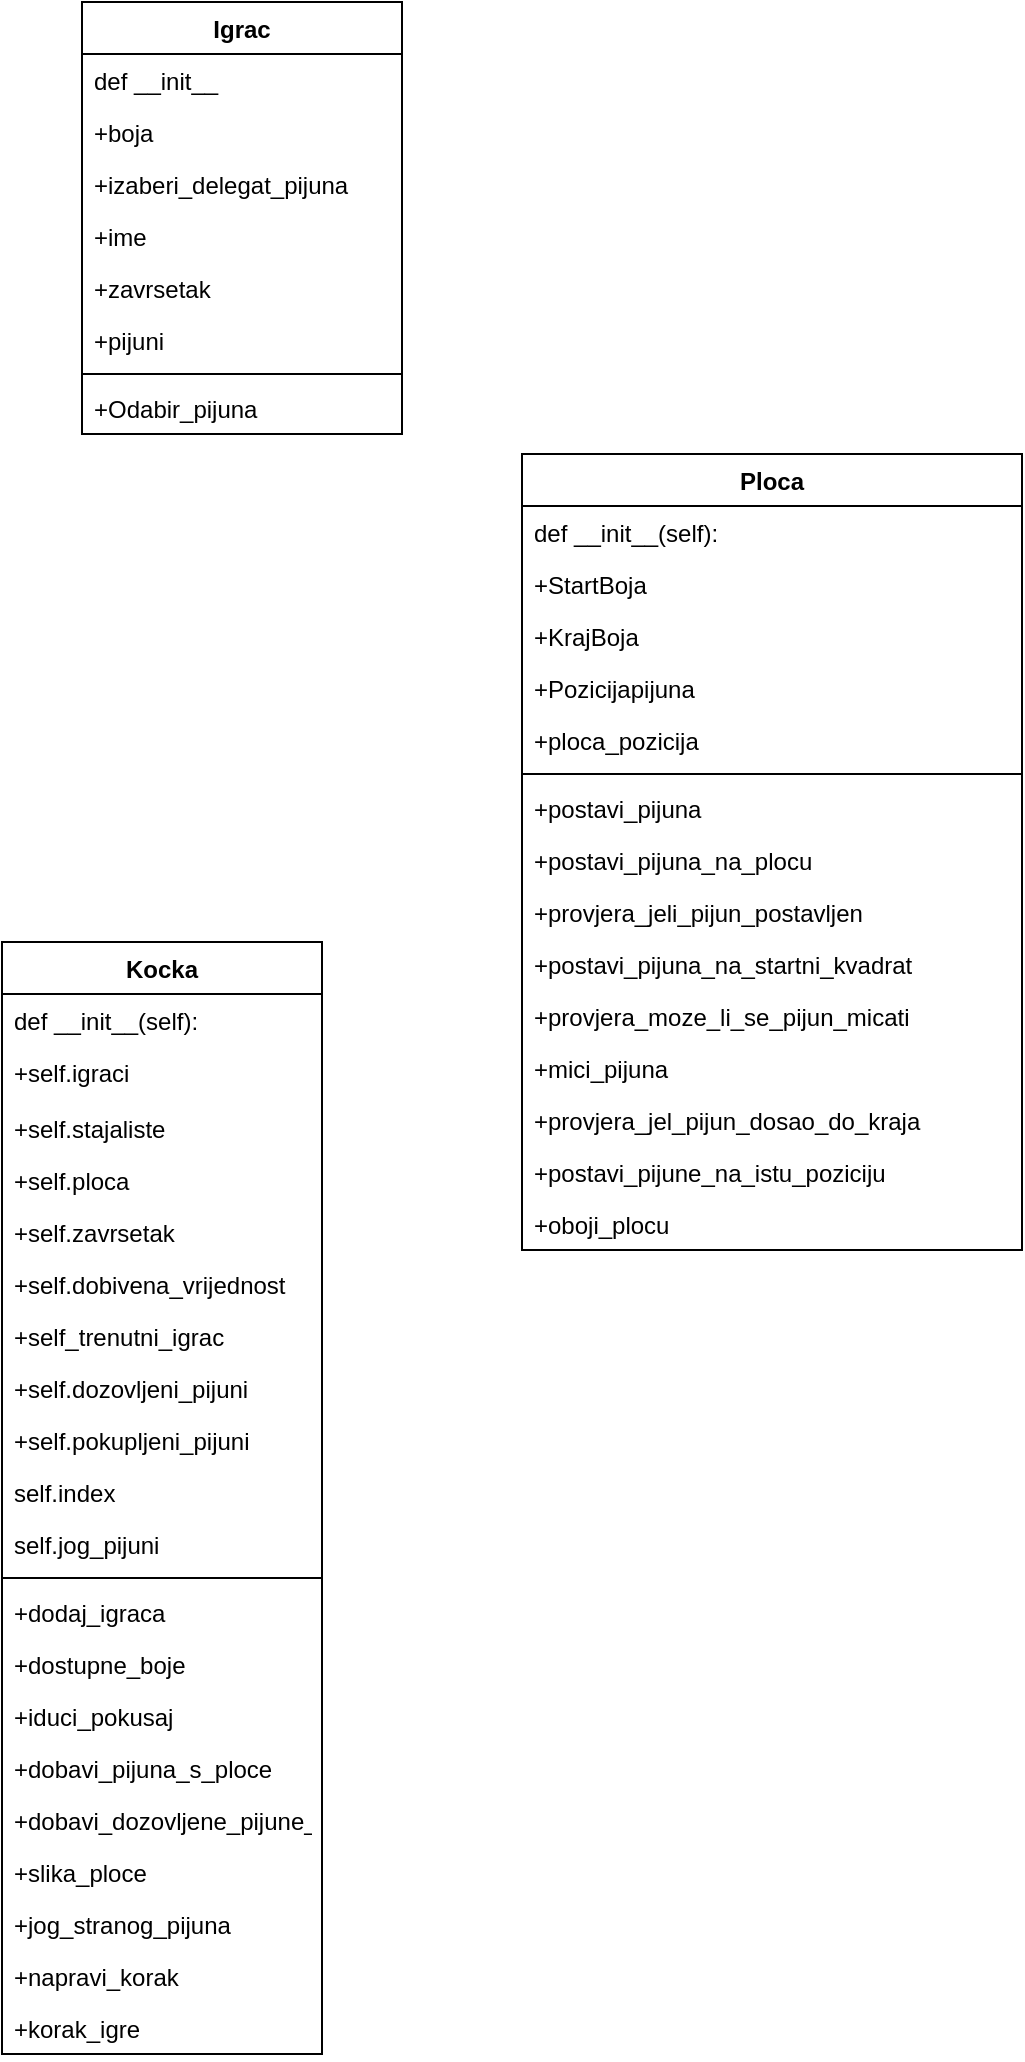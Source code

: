 <mxfile version="14.2.6" type="github" pages="3">
  <diagram id="_c5UoDet7S7U7oNL-fHp" name="UML">
    <mxGraphModel dx="1271" dy="689" grid="1" gridSize="10" guides="1" tooltips="1" connect="1" arrows="1" fold="1" page="1" pageScale="1" pageWidth="827" pageHeight="1169" math="0" shadow="0">
      <root>
        <mxCell id="0" />
        <mxCell id="1" parent="0" />
        <mxCell id="5Lk-2WCluk9JZzfyR8hW-23" value="Ploca" style="swimlane;fontStyle=1;align=center;verticalAlign=top;childLayout=stackLayout;horizontal=1;startSize=26;horizontalStack=0;resizeParent=1;resizeParentMax=0;resizeLast=0;collapsible=1;marginBottom=0;" vertex="1" parent="1">
          <mxGeometry x="380" y="386" width="250" height="398" as="geometry" />
        </mxCell>
        <mxCell id="5Lk-2WCluk9JZzfyR8hW-24" value="def __init__(self):&#xa;" style="text;strokeColor=none;fillColor=none;align=left;verticalAlign=top;spacingLeft=4;spacingRight=4;overflow=hidden;rotatable=0;points=[[0,0.5],[1,0.5]];portConstraint=eastwest;" vertex="1" parent="5Lk-2WCluk9JZzfyR8hW-23">
          <mxGeometry y="26" width="250" height="26" as="geometry" />
        </mxCell>
        <mxCell id="5Lk-2WCluk9JZzfyR8hW-48" value="+StartBoja" style="text;strokeColor=none;fillColor=none;align=left;verticalAlign=top;spacingLeft=4;spacingRight=4;overflow=hidden;rotatable=0;points=[[0,0.5],[1,0.5]];portConstraint=eastwest;" vertex="1" parent="5Lk-2WCluk9JZzfyR8hW-23">
          <mxGeometry y="52" width="250" height="26" as="geometry" />
        </mxCell>
        <mxCell id="5Lk-2WCluk9JZzfyR8hW-49" value="+KrajBoja" style="text;strokeColor=none;fillColor=none;align=left;verticalAlign=top;spacingLeft=4;spacingRight=4;overflow=hidden;rotatable=0;points=[[0,0.5],[1,0.5]];portConstraint=eastwest;" vertex="1" parent="5Lk-2WCluk9JZzfyR8hW-23">
          <mxGeometry y="78" width="250" height="26" as="geometry" />
        </mxCell>
        <mxCell id="5Lk-2WCluk9JZzfyR8hW-50" value="+Pozicijapijuna" style="text;strokeColor=none;fillColor=none;align=left;verticalAlign=top;spacingLeft=4;spacingRight=4;overflow=hidden;rotatable=0;points=[[0,0.5],[1,0.5]];portConstraint=eastwest;" vertex="1" parent="5Lk-2WCluk9JZzfyR8hW-23">
          <mxGeometry y="104" width="250" height="26" as="geometry" />
        </mxCell>
        <mxCell id="5Lk-2WCluk9JZzfyR8hW-51" value="+ploca_pozicija" style="text;strokeColor=none;fillColor=none;align=left;verticalAlign=top;spacingLeft=4;spacingRight=4;overflow=hidden;rotatable=0;points=[[0,0.5],[1,0.5]];portConstraint=eastwest;" vertex="1" parent="5Lk-2WCluk9JZzfyR8hW-23">
          <mxGeometry y="130" width="250" height="26" as="geometry" />
        </mxCell>
        <mxCell id="5Lk-2WCluk9JZzfyR8hW-25" value="" style="line;strokeWidth=1;fillColor=none;align=left;verticalAlign=middle;spacingTop=-1;spacingLeft=3;spacingRight=3;rotatable=0;labelPosition=right;points=[];portConstraint=eastwest;" vertex="1" parent="5Lk-2WCluk9JZzfyR8hW-23">
          <mxGeometry y="156" width="250" height="8" as="geometry" />
        </mxCell>
        <mxCell id="5Lk-2WCluk9JZzfyR8hW-32" value="+postavi_pijuna" style="text;strokeColor=none;fillColor=none;align=left;verticalAlign=top;spacingLeft=4;spacingRight=4;overflow=hidden;rotatable=0;points=[[0,0.5],[1,0.5]];portConstraint=eastwest;" vertex="1" parent="5Lk-2WCluk9JZzfyR8hW-23">
          <mxGeometry y="164" width="250" height="26" as="geometry" />
        </mxCell>
        <mxCell id="5Lk-2WCluk9JZzfyR8hW-26" value="+postavi_pijuna_na_plocu" style="text;strokeColor=none;fillColor=none;align=left;verticalAlign=top;spacingLeft=4;spacingRight=4;overflow=hidden;rotatable=0;points=[[0,0.5],[1,0.5]];portConstraint=eastwest;" vertex="1" parent="5Lk-2WCluk9JZzfyR8hW-23">
          <mxGeometry y="190" width="250" height="26" as="geometry" />
        </mxCell>
        <mxCell id="5Lk-2WCluk9JZzfyR8hW-27" value="+provjera_jeli_pijun_postavljen&#xa;" style="text;strokeColor=none;fillColor=none;align=left;verticalAlign=top;spacingLeft=4;spacingRight=4;overflow=hidden;rotatable=0;points=[[0,0.5],[1,0.5]];portConstraint=eastwest;" vertex="1" parent="5Lk-2WCluk9JZzfyR8hW-23">
          <mxGeometry y="216" width="250" height="26" as="geometry" />
        </mxCell>
        <mxCell id="5Lk-2WCluk9JZzfyR8hW-29" value="+postavi_pijuna_na_startni_kvadrat" style="text;strokeColor=none;fillColor=none;align=left;verticalAlign=top;spacingLeft=4;spacingRight=4;overflow=hidden;rotatable=0;points=[[0,0.5],[1,0.5]];portConstraint=eastwest;" vertex="1" parent="5Lk-2WCluk9JZzfyR8hW-23">
          <mxGeometry y="242" width="250" height="26" as="geometry" />
        </mxCell>
        <mxCell id="5Lk-2WCluk9JZzfyR8hW-30" value="+provjera_moze_li_se_pijun_micati" style="text;strokeColor=none;fillColor=none;align=left;verticalAlign=top;spacingLeft=4;spacingRight=4;overflow=hidden;rotatable=0;points=[[0,0.5],[1,0.5]];portConstraint=eastwest;" vertex="1" parent="5Lk-2WCluk9JZzfyR8hW-23">
          <mxGeometry y="268" width="250" height="26" as="geometry" />
        </mxCell>
        <mxCell id="5Lk-2WCluk9JZzfyR8hW-31" value="+mici_pijuna" style="text;strokeColor=none;fillColor=none;align=left;verticalAlign=top;spacingLeft=4;spacingRight=4;overflow=hidden;rotatable=0;points=[[0,0.5],[1,0.5]];portConstraint=eastwest;" vertex="1" parent="5Lk-2WCluk9JZzfyR8hW-23">
          <mxGeometry y="294" width="250" height="26" as="geometry" />
        </mxCell>
        <mxCell id="5Lk-2WCluk9JZzfyR8hW-33" value="+provjera_jel_pijun_dosao_do_kraja" style="text;strokeColor=none;fillColor=none;align=left;verticalAlign=top;spacingLeft=4;spacingRight=4;overflow=hidden;rotatable=0;points=[[0,0.5],[1,0.5]];portConstraint=eastwest;" vertex="1" parent="5Lk-2WCluk9JZzfyR8hW-23">
          <mxGeometry y="320" width="250" height="26" as="geometry" />
        </mxCell>
        <mxCell id="5Lk-2WCluk9JZzfyR8hW-34" value="+postavi_pijune_na_istu_poziciju" style="text;strokeColor=none;fillColor=none;align=left;verticalAlign=top;spacingLeft=4;spacingRight=4;overflow=hidden;rotatable=0;points=[[0,0.5],[1,0.5]];portConstraint=eastwest;" vertex="1" parent="5Lk-2WCluk9JZzfyR8hW-23">
          <mxGeometry y="346" width="250" height="26" as="geometry" />
        </mxCell>
        <mxCell id="5Lk-2WCluk9JZzfyR8hW-35" value="+oboji_plocu&#xa;" style="text;strokeColor=none;fillColor=none;align=left;verticalAlign=top;spacingLeft=4;spacingRight=4;overflow=hidden;rotatable=0;points=[[0,0.5],[1,0.5]];portConstraint=eastwest;" vertex="1" parent="5Lk-2WCluk9JZzfyR8hW-23">
          <mxGeometry y="372" width="250" height="26" as="geometry" />
        </mxCell>
        <mxCell id="5Lk-2WCluk9JZzfyR8hW-53" value="Igrac" style="swimlane;fontStyle=1;align=center;verticalAlign=top;childLayout=stackLayout;horizontal=1;startSize=26;horizontalStack=0;resizeParent=1;resizeParentMax=0;resizeLast=0;collapsible=1;marginBottom=0;" vertex="1" parent="1">
          <mxGeometry x="160" y="160" width="160" height="216" as="geometry" />
        </mxCell>
        <mxCell id="5Lk-2WCluk9JZzfyR8hW-54" value="def __init__&#xa;" style="text;strokeColor=none;fillColor=none;align=left;verticalAlign=top;spacingLeft=4;spacingRight=4;overflow=hidden;rotatable=0;points=[[0,0.5],[1,0.5]];portConstraint=eastwest;" vertex="1" parent="5Lk-2WCluk9JZzfyR8hW-53">
          <mxGeometry y="26" width="160" height="26" as="geometry" />
        </mxCell>
        <mxCell id="5Lk-2WCluk9JZzfyR8hW-57" value="+boja" style="text;strokeColor=none;fillColor=none;align=left;verticalAlign=top;spacingLeft=4;spacingRight=4;overflow=hidden;rotatable=0;points=[[0,0.5],[1,0.5]];portConstraint=eastwest;" vertex="1" parent="5Lk-2WCluk9JZzfyR8hW-53">
          <mxGeometry y="52" width="160" height="26" as="geometry" />
        </mxCell>
        <mxCell id="5Lk-2WCluk9JZzfyR8hW-58" value="+izaberi_delegat_pijuna" style="text;strokeColor=none;fillColor=none;align=left;verticalAlign=top;spacingLeft=4;spacingRight=4;overflow=hidden;rotatable=0;points=[[0,0.5],[1,0.5]];portConstraint=eastwest;" vertex="1" parent="5Lk-2WCluk9JZzfyR8hW-53">
          <mxGeometry y="78" width="160" height="26" as="geometry" />
        </mxCell>
        <mxCell id="5Lk-2WCluk9JZzfyR8hW-59" value="+ime" style="text;strokeColor=none;fillColor=none;align=left;verticalAlign=top;spacingLeft=4;spacingRight=4;overflow=hidden;rotatable=0;points=[[0,0.5],[1,0.5]];portConstraint=eastwest;" vertex="1" parent="5Lk-2WCluk9JZzfyR8hW-53">
          <mxGeometry y="104" width="160" height="26" as="geometry" />
        </mxCell>
        <mxCell id="5Lk-2WCluk9JZzfyR8hW-60" value="+zavrsetak" style="text;strokeColor=none;fillColor=none;align=left;verticalAlign=top;spacingLeft=4;spacingRight=4;overflow=hidden;rotatable=0;points=[[0,0.5],[1,0.5]];portConstraint=eastwest;" vertex="1" parent="5Lk-2WCluk9JZzfyR8hW-53">
          <mxGeometry y="130" width="160" height="26" as="geometry" />
        </mxCell>
        <mxCell id="5Lk-2WCluk9JZzfyR8hW-61" value="+pijuni" style="text;strokeColor=none;fillColor=none;align=left;verticalAlign=top;spacingLeft=4;spacingRight=4;overflow=hidden;rotatable=0;points=[[0,0.5],[1,0.5]];portConstraint=eastwest;" vertex="1" parent="5Lk-2WCluk9JZzfyR8hW-53">
          <mxGeometry y="156" width="160" height="26" as="geometry" />
        </mxCell>
        <mxCell id="5Lk-2WCluk9JZzfyR8hW-55" value="" style="line;strokeWidth=1;fillColor=none;align=left;verticalAlign=middle;spacingTop=-1;spacingLeft=3;spacingRight=3;rotatable=0;labelPosition=right;points=[];portConstraint=eastwest;" vertex="1" parent="5Lk-2WCluk9JZzfyR8hW-53">
          <mxGeometry y="182" width="160" height="8" as="geometry" />
        </mxCell>
        <mxCell id="5Lk-2WCluk9JZzfyR8hW-56" value="+Odabir_pijuna" style="text;strokeColor=none;fillColor=none;align=left;verticalAlign=top;spacingLeft=4;spacingRight=4;overflow=hidden;rotatable=0;points=[[0,0.5],[1,0.5]];portConstraint=eastwest;" vertex="1" parent="5Lk-2WCluk9JZzfyR8hW-53">
          <mxGeometry y="190" width="160" height="26" as="geometry" />
        </mxCell>
        <mxCell id="5Lk-2WCluk9JZzfyR8hW-62" value="Kocka" style="swimlane;fontStyle=1;align=center;verticalAlign=top;childLayout=stackLayout;horizontal=1;startSize=26;horizontalStack=0;resizeParent=1;resizeParentMax=0;resizeLast=0;collapsible=1;marginBottom=0;" vertex="1" parent="1">
          <mxGeometry x="120" y="630" width="160" height="556" as="geometry" />
        </mxCell>
        <mxCell id="5Lk-2WCluk9JZzfyR8hW-63" value="def __init__(self):&#xa;" style="text;strokeColor=none;fillColor=none;align=left;verticalAlign=top;spacingLeft=4;spacingRight=4;overflow=hidden;rotatable=0;points=[[0,0.5],[1,0.5]];portConstraint=eastwest;" vertex="1" parent="5Lk-2WCluk9JZzfyR8hW-62">
          <mxGeometry y="26" width="160" height="26" as="geometry" />
        </mxCell>
        <mxCell id="5Lk-2WCluk9JZzfyR8hW-66" value="+self.igraci" style="text;strokeColor=none;fillColor=none;align=left;verticalAlign=top;spacingLeft=4;spacingRight=4;overflow=hidden;rotatable=0;points=[[0,0.5],[1,0.5]];portConstraint=eastwest;" vertex="1" parent="5Lk-2WCluk9JZzfyR8hW-62">
          <mxGeometry y="52" width="160" height="28" as="geometry" />
        </mxCell>
        <mxCell id="5Lk-2WCluk9JZzfyR8hW-67" value="+self.stajaliste" style="text;strokeColor=none;fillColor=none;align=left;verticalAlign=top;spacingLeft=4;spacingRight=4;overflow=hidden;rotatable=0;points=[[0,0.5],[1,0.5]];portConstraint=eastwest;" vertex="1" parent="5Lk-2WCluk9JZzfyR8hW-62">
          <mxGeometry y="80" width="160" height="26" as="geometry" />
        </mxCell>
        <mxCell id="5Lk-2WCluk9JZzfyR8hW-77" value="+self.ploca" style="text;strokeColor=none;fillColor=none;align=left;verticalAlign=top;spacingLeft=4;spacingRight=4;overflow=hidden;rotatable=0;points=[[0,0.5],[1,0.5]];portConstraint=eastwest;" vertex="1" parent="5Lk-2WCluk9JZzfyR8hW-62">
          <mxGeometry y="106" width="160" height="26" as="geometry" />
        </mxCell>
        <mxCell id="5Lk-2WCluk9JZzfyR8hW-68" value="+self.zavrsetak" style="text;strokeColor=none;fillColor=none;align=left;verticalAlign=top;spacingLeft=4;spacingRight=4;overflow=hidden;rotatable=0;points=[[0,0.5],[1,0.5]];portConstraint=eastwest;" vertex="1" parent="5Lk-2WCluk9JZzfyR8hW-62">
          <mxGeometry y="132" width="160" height="26" as="geometry" />
        </mxCell>
        <mxCell id="5Lk-2WCluk9JZzfyR8hW-69" value="+self.dobivena_vrijednost" style="text;strokeColor=none;fillColor=none;align=left;verticalAlign=top;spacingLeft=4;spacingRight=4;overflow=hidden;rotatable=0;points=[[0,0.5],[1,0.5]];portConstraint=eastwest;" vertex="1" parent="5Lk-2WCluk9JZzfyR8hW-62">
          <mxGeometry y="158" width="160" height="26" as="geometry" />
        </mxCell>
        <mxCell id="5Lk-2WCluk9JZzfyR8hW-70" value="+self_trenutni_igrac" style="text;strokeColor=none;fillColor=none;align=left;verticalAlign=top;spacingLeft=4;spacingRight=4;overflow=hidden;rotatable=0;points=[[0,0.5],[1,0.5]];portConstraint=eastwest;" vertex="1" parent="5Lk-2WCluk9JZzfyR8hW-62">
          <mxGeometry y="184" width="160" height="26" as="geometry" />
        </mxCell>
        <mxCell id="5Lk-2WCluk9JZzfyR8hW-71" value="+self.dozovljeni_pijuni" style="text;strokeColor=none;fillColor=none;align=left;verticalAlign=top;spacingLeft=4;spacingRight=4;overflow=hidden;rotatable=0;points=[[0,0.5],[1,0.5]];portConstraint=eastwest;" vertex="1" parent="5Lk-2WCluk9JZzfyR8hW-62">
          <mxGeometry y="210" width="160" height="26" as="geometry" />
        </mxCell>
        <mxCell id="5Lk-2WCluk9JZzfyR8hW-72" value="+self.pokupljeni_pijuni" style="text;strokeColor=none;fillColor=none;align=left;verticalAlign=top;spacingLeft=4;spacingRight=4;overflow=hidden;rotatable=0;points=[[0,0.5],[1,0.5]];portConstraint=eastwest;" vertex="1" parent="5Lk-2WCluk9JZzfyR8hW-62">
          <mxGeometry y="236" width="160" height="26" as="geometry" />
        </mxCell>
        <mxCell id="5Lk-2WCluk9JZzfyR8hW-73" value="self.index" style="text;strokeColor=none;fillColor=none;align=left;verticalAlign=top;spacingLeft=4;spacingRight=4;overflow=hidden;rotatable=0;points=[[0,0.5],[1,0.5]];portConstraint=eastwest;" vertex="1" parent="5Lk-2WCluk9JZzfyR8hW-62">
          <mxGeometry y="262" width="160" height="26" as="geometry" />
        </mxCell>
        <mxCell id="5Lk-2WCluk9JZzfyR8hW-76" value="self.jog_pijuni" style="text;strokeColor=none;fillColor=none;align=left;verticalAlign=top;spacingLeft=4;spacingRight=4;overflow=hidden;rotatable=0;points=[[0,0.5],[1,0.5]];portConstraint=eastwest;" vertex="1" parent="5Lk-2WCluk9JZzfyR8hW-62">
          <mxGeometry y="288" width="160" height="26" as="geometry" />
        </mxCell>
        <mxCell id="5Lk-2WCluk9JZzfyR8hW-75" value="" style="line;strokeWidth=1;fillColor=none;align=left;verticalAlign=middle;spacingTop=-1;spacingLeft=3;spacingRight=3;rotatable=0;labelPosition=right;points=[];portConstraint=eastwest;" vertex="1" parent="5Lk-2WCluk9JZzfyR8hW-62">
          <mxGeometry y="314" width="160" height="8" as="geometry" />
        </mxCell>
        <mxCell id="5Lk-2WCluk9JZzfyR8hW-65" value="+dodaj_igraca" style="text;strokeColor=none;fillColor=none;align=left;verticalAlign=top;spacingLeft=4;spacingRight=4;overflow=hidden;rotatable=0;points=[[0,0.5],[1,0.5]];portConstraint=eastwest;" vertex="1" parent="5Lk-2WCluk9JZzfyR8hW-62">
          <mxGeometry y="322" width="160" height="26" as="geometry" />
        </mxCell>
        <mxCell id="5Lk-2WCluk9JZzfyR8hW-78" value="+dostupne_boje" style="text;strokeColor=none;fillColor=none;align=left;verticalAlign=top;spacingLeft=4;spacingRight=4;overflow=hidden;rotatable=0;points=[[0,0.5],[1,0.5]];portConstraint=eastwest;" vertex="1" parent="5Lk-2WCluk9JZzfyR8hW-62">
          <mxGeometry y="348" width="160" height="26" as="geometry" />
        </mxCell>
        <mxCell id="5Lk-2WCluk9JZzfyR8hW-79" value="+iduci_pokusaj" style="text;strokeColor=none;fillColor=none;align=left;verticalAlign=top;spacingLeft=4;spacingRight=4;overflow=hidden;rotatable=0;points=[[0,0.5],[1,0.5]];portConstraint=eastwest;" vertex="1" parent="5Lk-2WCluk9JZzfyR8hW-62">
          <mxGeometry y="374" width="160" height="26" as="geometry" />
        </mxCell>
        <mxCell id="5Lk-2WCluk9JZzfyR8hW-80" value="+dobavi_pijuna_s_ploce" style="text;strokeColor=none;fillColor=none;align=left;verticalAlign=top;spacingLeft=4;spacingRight=4;overflow=hidden;rotatable=0;points=[[0,0.5],[1,0.5]];portConstraint=eastwest;" vertex="1" parent="5Lk-2WCluk9JZzfyR8hW-62">
          <mxGeometry y="400" width="160" height="26" as="geometry" />
        </mxCell>
        <mxCell id="5Lk-2WCluk9JZzfyR8hW-81" value="+dobavi_dozovljene_pijune_za_micanje" style="text;strokeColor=none;fillColor=none;align=left;verticalAlign=top;spacingLeft=4;spacingRight=4;overflow=hidden;rotatable=0;points=[[0,0.5],[1,0.5]];portConstraint=eastwest;" vertex="1" parent="5Lk-2WCluk9JZzfyR8hW-62">
          <mxGeometry y="426" width="160" height="26" as="geometry" />
        </mxCell>
        <mxCell id="5Lk-2WCluk9JZzfyR8hW-82" value="+slika_ploce" style="text;strokeColor=none;fillColor=none;align=left;verticalAlign=top;spacingLeft=4;spacingRight=4;overflow=hidden;rotatable=0;points=[[0,0.5],[1,0.5]];portConstraint=eastwest;" vertex="1" parent="5Lk-2WCluk9JZzfyR8hW-62">
          <mxGeometry y="452" width="160" height="26" as="geometry" />
        </mxCell>
        <mxCell id="5Lk-2WCluk9JZzfyR8hW-83" value="+jog_stranog_pijuna" style="text;strokeColor=none;fillColor=none;align=left;verticalAlign=top;spacingLeft=4;spacingRight=4;overflow=hidden;rotatable=0;points=[[0,0.5],[1,0.5]];portConstraint=eastwest;" vertex="1" parent="5Lk-2WCluk9JZzfyR8hW-62">
          <mxGeometry y="478" width="160" height="26" as="geometry" />
        </mxCell>
        <mxCell id="5Lk-2WCluk9JZzfyR8hW-84" value="+napravi_korak" style="text;strokeColor=none;fillColor=none;align=left;verticalAlign=top;spacingLeft=4;spacingRight=4;overflow=hidden;rotatable=0;points=[[0,0.5],[1,0.5]];portConstraint=eastwest;" vertex="1" parent="5Lk-2WCluk9JZzfyR8hW-62">
          <mxGeometry y="504" width="160" height="26" as="geometry" />
        </mxCell>
        <mxCell id="5Lk-2WCluk9JZzfyR8hW-86" value="+korak_igre" style="text;strokeColor=none;fillColor=none;align=left;verticalAlign=top;spacingLeft=4;spacingRight=4;overflow=hidden;rotatable=0;points=[[0,0.5],[1,0.5]];portConstraint=eastwest;" vertex="1" parent="5Lk-2WCluk9JZzfyR8hW-62">
          <mxGeometry y="530" width="160" height="26" as="geometry" />
        </mxCell>
      </root>
    </mxGraphModel>
  </diagram>
  <diagram id="WkWae0V2T4ftGJnn2FQq" name="Dijagram">
    <mxGraphModel dx="1038" dy="548" grid="1" gridSize="10" guides="1" tooltips="1" connect="1" arrows="1" fold="1" page="1" pageScale="1" pageWidth="827" pageHeight="1169" math="0" shadow="0">
      <root>
        <mxCell id="GAQ1wbNPf6ZKFv2ZUsRi-0" />
        <mxCell id="GAQ1wbNPf6ZKFv2ZUsRi-1" parent="GAQ1wbNPf6ZKFv2ZUsRi-0" />
        <mxCell id="GAQ1wbNPf6ZKFv2ZUsRi-2" value="«model»&lt;br&gt;&lt;b&gt;Kocka&lt;br&gt;&lt;/b&gt;" style="html=1;" parent="GAQ1wbNPf6ZKFv2ZUsRi-1" vertex="1">
          <mxGeometry x="100" y="80" width="110" height="50" as="geometry" />
        </mxCell>
        <mxCell id="GAQ1wbNPf6ZKFv2ZUsRi-3" value="«view»&lt;br&gt;&lt;b&gt;Prikaz&lt;/b&gt;" style="html=1;fillColor=#dae8fc;strokeColor=#6c8ebf;" parent="GAQ1wbNPf6ZKFv2ZUsRi-1" vertex="1">
          <mxGeometry x="610" y="230" width="110" height="50" as="geometry" />
        </mxCell>
        <mxCell id="GAQ1wbNPf6ZKFv2ZUsRi-4" value="«controller»&lt;br&gt;&lt;b&gt;Igra&lt;/b&gt;" style="html=1;fillColor=#f8cecc;strokeColor=#b85450;" parent="GAQ1wbNPf6ZKFv2ZUsRi-1" vertex="1">
          <mxGeometry x="370" y="330" width="110" height="50" as="geometry" />
        </mxCell>
        <mxCell id="GAQ1wbNPf6ZKFv2ZUsRi-5" value="«model»&lt;br&gt;&lt;b&gt;Figure&lt;/b&gt;" style="html=1;" parent="GAQ1wbNPf6ZKFv2ZUsRi-1" vertex="1">
          <mxGeometry x="395" y="130" width="110" height="50" as="geometry" />
        </mxCell>
        <mxCell id="GAQ1wbNPf6ZKFv2ZUsRi-6" value="«model»&lt;br&gt;&lt;b&gt;Igrac&lt;/b&gt;" style="html=1;" parent="GAQ1wbNPf6ZKFv2ZUsRi-1" vertex="1">
          <mxGeometry x="100" y="230" width="110" height="50" as="geometry" />
        </mxCell>
        <mxCell id="GAQ1wbNPf6ZKFv2ZUsRi-7" value="" style="endArrow=none;html=1;edgeStyle=orthogonalEdgeStyle;exitX=0.68;exitY=0.02;exitDx=0;exitDy=0;exitPerimeter=0;" parent="GAQ1wbNPf6ZKFv2ZUsRi-1" source="GAQ1wbNPf6ZKFv2ZUsRi-4" edge="1">
          <mxGeometry relative="1" as="geometry">
            <mxPoint x="465" y="330" as="sourcePoint" />
            <mxPoint x="610.0" y="255" as="targetPoint" />
            <Array as="points">
              <mxPoint x="445" y="255" />
            </Array>
          </mxGeometry>
        </mxCell>
        <mxCell id="GAQ1wbNPf6ZKFv2ZUsRi-8" value="" style="endArrow=none;html=1;edgeStyle=orthogonalEdgeStyle;entryX=0;entryY=0;entryDx=0;entryDy=0;" parent="GAQ1wbNPf6ZKFv2ZUsRi-1" target="GAQ1wbNPf6ZKFv2ZUsRi-4" edge="1">
          <mxGeometry relative="1" as="geometry">
            <mxPoint x="210" y="254.5" as="sourcePoint" />
            <mxPoint x="370.0" y="254.5" as="targetPoint" />
            <Array as="points">
              <mxPoint x="365" y="255" />
            </Array>
          </mxGeometry>
        </mxCell>
        <mxCell id="GAQ1wbNPf6ZKFv2ZUsRi-9" value="" style="endArrow=none;html=1;edgeStyle=orthogonalEdgeStyle;entryX=0.75;entryY=0;entryDx=0;entryDy=0;" parent="GAQ1wbNPf6ZKFv2ZUsRi-1" target="GAQ1wbNPf6ZKFv2ZUsRi-5" edge="1">
          <mxGeometry relative="1" as="geometry">
            <mxPoint x="205" y="90" as="sourcePoint" />
            <mxPoint x="365.0" y="90" as="targetPoint" />
            <Array as="points">
              <mxPoint x="363" y="91" />
            </Array>
          </mxGeometry>
        </mxCell>
        <mxCell id="GAQ1wbNPf6ZKFv2ZUsRi-10" value="" style="endArrow=none;html=1;edgeStyle=orthogonalEdgeStyle;exitX=0.5;exitY=1;exitDx=0;exitDy=0;entryX=0.5;entryY=0;entryDx=0;entryDy=0;" parent="GAQ1wbNPf6ZKFv2ZUsRi-1" source="GAQ1wbNPf6ZKFv2ZUsRi-5" target="GAQ1wbNPf6ZKFv2ZUsRi-4" edge="1">
          <mxGeometry relative="1" as="geometry">
            <mxPoint x="270" y="180" as="sourcePoint" />
            <mxPoint x="430" y="180" as="targetPoint" />
            <Array as="points">
              <mxPoint x="425" y="200" />
              <mxPoint x="425" y="200" />
            </Array>
          </mxGeometry>
        </mxCell>
        <mxCell id="GAQ1wbNPf6ZKFv2ZUsRi-11" value="" style="endArrow=none;html=1;edgeStyle=orthogonalEdgeStyle;exitX=0.5;exitY=1;exitDx=0;exitDy=0;entryX=0.5;entryY=0;entryDx=0;entryDy=0;" parent="GAQ1wbNPf6ZKFv2ZUsRi-1" edge="1">
          <mxGeometry relative="1" as="geometry">
            <mxPoint x="154.5" y="130" as="sourcePoint" />
            <mxPoint x="154.5" y="230" as="targetPoint" />
            <Array as="points">
              <mxPoint x="154.5" y="200" />
              <mxPoint x="154.5" y="200" />
            </Array>
          </mxGeometry>
        </mxCell>
      </root>
    </mxGraphModel>
  </diagram>
  <diagram id="O85xi43B0JRecJG0S4Nx" name="Dijagram klasa pogleda Čovječe ne ljuti se">
    <mxGraphModel dx="1038" dy="548" grid="1" gridSize="10" guides="1" tooltips="1" connect="1" arrows="1" fold="1" page="1" pageScale="1" pageWidth="827" pageHeight="1169" math="0" shadow="0">
      <root>
        <mxCell id="WdMJ5OcjHjvA4ntCFSDY-0" />
        <mxCell id="WdMJ5OcjHjvA4ntCFSDY-1" parent="WdMJ5OcjHjvA4ntCFSDY-0" />
        <mxCell id="q222Uh0aoFUY95NXyKkL-0" value="Prikaz" style="swimlane;fontStyle=1;align=center;verticalAlign=top;childLayout=stackLayout;horizontal=1;startSize=26;horizontalStack=0;resizeParent=1;resizeParentMax=0;resizeLast=0;collapsible=1;marginBottom=0;strokeColor=#6c8ebf;fillColor=#dae8fc;html=1;" parent="WdMJ5OcjHjvA4ntCFSDY-1" vertex="1">
          <mxGeometry x="130" y="230" width="160" height="138" as="geometry">
            <mxRectangle x="130" y="230" width="70" height="26" as="alternateBounds" />
          </mxGeometry>
        </mxCell>
        <mxCell id="q222Uh0aoFUY95NXyKkL-2" value="" style="line;strokeWidth=1;fillColor=none;align=left;verticalAlign=middle;spacingTop=-1;spacingLeft=3;spacingRight=3;rotatable=0;labelPosition=right;points=[];portConstraint=eastwest;" parent="q222Uh0aoFUY95NXyKkL-0" vertex="1">
          <mxGeometry y="26" width="160" height="8" as="geometry" />
        </mxCell>
        <mxCell id="q222Uh0aoFUY95NXyKkL-3" value="prikaziPocetakIgre()" style="text;strokeColor=none;fillColor=none;align=left;verticalAlign=top;spacingLeft=4;spacingRight=4;overflow=hidden;rotatable=0;points=[[0,0.5],[1,0.5]];portConstraint=eastwest;" parent="q222Uh0aoFUY95NXyKkL-0" vertex="1">
          <mxGeometry y="34" width="160" height="26" as="geometry" />
        </mxCell>
        <mxCell id="lQW66CqkbsENfFjeRrtd-3" value="opcijaStartIgre()" style="text;strokeColor=none;fillColor=none;align=left;verticalAlign=top;spacingLeft=4;spacingRight=4;overflow=hidden;rotatable=0;points=[[0,0.5],[1,0.5]];portConstraint=eastwest;" parent="q222Uh0aoFUY95NXyKkL-0" vertex="1">
          <mxGeometry y="60" width="160" height="26" as="geometry" />
        </mxCell>
        <mxCell id="-8FA1HeXkwwPCG7JwZb5-6" value="unosImena()" style="text;strokeColor=none;fillColor=none;align=left;verticalAlign=top;spacingLeft=4;spacingRight=4;overflow=hidden;rotatable=0;points=[[0,0.5],[1,0.5]];portConstraint=eastwest;" parent="q222Uh0aoFUY95NXyKkL-0" vertex="1">
          <mxGeometry y="86" width="160" height="26" as="geometry" />
        </mxCell>
        <mxCell id="-8FA1HeXkwwPCG7JwZb5-7" value="biranjeBoje()" style="text;strokeColor=none;fillColor=none;align=left;verticalAlign=top;spacingLeft=4;spacingRight=4;overflow=hidden;rotatable=0;points=[[0,0.5],[1,0.5]];portConstraint=eastwest;" parent="q222Uh0aoFUY95NXyKkL-0" vertex="1">
          <mxGeometry y="112" width="160" height="26" as="geometry" />
        </mxCell>
      </root>
    </mxGraphModel>
  </diagram>
</mxfile>
